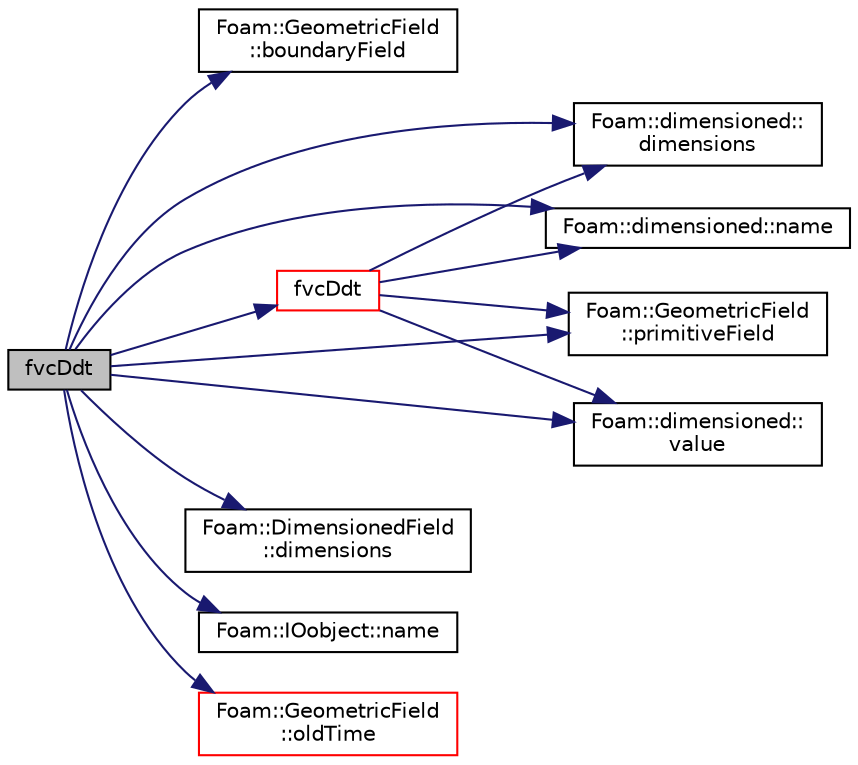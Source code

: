 digraph "fvcDdt"
{
  bgcolor="transparent";
  edge [fontname="Helvetica",fontsize="10",labelfontname="Helvetica",labelfontsize="10"];
  node [fontname="Helvetica",fontsize="10",shape=record];
  rankdir="LR";
  Node1 [label="fvcDdt",height=0.2,width=0.4,color="black", fillcolor="grey75", style="filled", fontcolor="black"];
  Node1 -> Node2 [color="midnightblue",fontsize="10",style="solid",fontname="Helvetica"];
  Node2 [label="Foam::GeometricField\l::boundaryField",height=0.2,width=0.4,color="black",URL="$a00937.html#a6987ef31fb532d0fc43c84eca14fe558",tooltip="Return const-reference to the boundary field. "];
  Node1 -> Node3 [color="midnightblue",fontsize="10",style="solid",fontname="Helvetica"];
  Node3 [label="Foam::dimensioned::\ldimensions",height=0.2,width=0.4,color="black",URL="$a00538.html#a6098093e7de06370342a85cfae8b31f5",tooltip="Return const reference to dimensions. "];
  Node1 -> Node4 [color="midnightblue",fontsize="10",style="solid",fontname="Helvetica"];
  Node4 [label="Foam::DimensionedField\l::dimensions",height=0.2,width=0.4,color="black",URL="$a00539.html#a6098093e7de06370342a85cfae8b31f5",tooltip="Return dimensions. "];
  Node1 -> Node5 [color="midnightblue",fontsize="10",style="solid",fontname="Helvetica"];
  Node5 [label="fvcDdt",height=0.2,width=0.4,color="red",URL="$a00306.html#a2b9a1541ce06c457e16e2cb676f67e46"];
  Node5 -> Node3 [color="midnightblue",fontsize="10",style="solid",fontname="Helvetica"];
  Node5 -> Node6 [color="midnightblue",fontsize="10",style="solid",fontname="Helvetica"];
  Node6 [label="Foam::dimensioned::name",height=0.2,width=0.4,color="black",URL="$a00538.html#a6d60057c26042eaf7fa1b3b6fb07b582",tooltip="Return const reference to name. "];
  Node5 -> Node7 [color="midnightblue",fontsize="10",style="solid",fontname="Helvetica"];
  Node7 [label="Foam::GeometricField\l::primitiveField",height=0.2,width=0.4,color="black",URL="$a00937.html#ab5d7029d12b148265a0573939f56756a",tooltip="Return a const-reference to the internal field. "];
  Node5 -> Node8 [color="midnightblue",fontsize="10",style="solid",fontname="Helvetica"];
  Node8 [label="Foam::dimensioned::\lvalue",height=0.2,width=0.4,color="black",URL="$a00538.html#a080d3824651cfcf52f72acceec615aaa",tooltip="Return const reference to value. "];
  Node1 -> Node6 [color="midnightblue",fontsize="10",style="solid",fontname="Helvetica"];
  Node1 -> Node9 [color="midnightblue",fontsize="10",style="solid",fontname="Helvetica"];
  Node9 [label="Foam::IOobject::name",height=0.2,width=0.4,color="black",URL="$a01203.html#a75b72488d2e82151b025744974919d5d",tooltip="Return name. "];
  Node1 -> Node10 [color="midnightblue",fontsize="10",style="solid",fontname="Helvetica"];
  Node10 [label="Foam::GeometricField\l::oldTime",height=0.2,width=0.4,color="red",URL="$a00937.html#a590e4782d38c7bab9fc7d231aa6b5f3f",tooltip="Return old time field. "];
  Node1 -> Node7 [color="midnightblue",fontsize="10",style="solid",fontname="Helvetica"];
  Node1 -> Node8 [color="midnightblue",fontsize="10",style="solid",fontname="Helvetica"];
}
